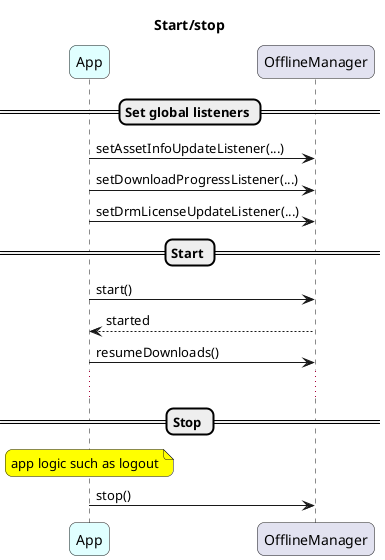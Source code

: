 @startuml Start-Stop
title Start/stop
skinparam backgroundColor transparent
skinparam roundCorner 14
skinparam NoteBackgroundColor #ffff00

participant App #lightcyan
participant OfflineManager as Offline


== Set global listeners ==
App->Offline: setAssetInfoUpdateListener(...)
App->Offline: setDownloadProgressListener(...)
App->Offline: setDrmLicenseUpdateListener(...)

== Start ==
App->Offline: start()
return started

App->Offline: resumeDownloads()

...

== Stop ==

note over App: app logic such as logout

App->Offline: stop()


@enduml

@startuml Download
title Download Flow
skinparam backgroundColor transparent
skinparam roundCorner 14
skinparam NoteBackgroundColor #ffff00


participant App #lightcyan
participant OfflineManager as Offline
participant OVPMediaOptions as MOP
participant MediaPrefs

== Add new entry ==
App->MOP: new(entryId, ks)
App->MOP: loadMedia(url, pid)
note over MOP: Contacts **Kaltura API**
return mediaEntry
App->Offline: addAsset(mediaEntry)
note over Offline: Selects a MediaSource that matches the device

== Set media prefs and load asset info ==
note over App: Set media download prefs

App->App: prefs = new MediaPrefs(videoBitrate, videoHeight, videoWidth,\n audioLangs, textLangs)


App->Offline: loadAssetDownloadInfo(entryId, prefs)
note over Offline: Contacts **Content Host**
note over Offline: Extracts available tracks, applies MediaPrefs

Offline->App: onTracksAvailable(entryId, available, selected, selector)
note over App: Inspect //available// and //selected//, optionally\n return a selection map
App->Offline: selectedTracksMap

Offline->App: onAssetInfoUpdated(entryId, assetInfo[**metadataLoaded**])
note over App: Now AssetInfo is updated with estimated\n size based on track selection

== Start the download ==
App->Offline: startAsset(entryId)
Offline->App: onAssetInfoUpdated(entryId, assetInfo[**started**])

loop downloading
Offline->App: onDownloadProgress(entryId, downloadedBytes, estimatedBytes)
note over App #tomato: **Note:** downloadedBytes may be bigger\n than estimatedBytes
end

== Download complete ==
Offline->App: onAssetInfoUpdated(entryId, assetInfo[**completed**])

@enduml

@startuml Playback
title Playback Flow
skinparam backgroundColor transparent
skinparam roundCorner 14
skinparam NoteBackgroundColor #ffff00

participant App #lightcyan
participant OfflineManager as Offline
participant KalturaPlayer as Player

== Retrieve downloaded entry ==
App->Offline: getAssetInfo(entryId)
return assetInfo

note over App: **assuming** assetInfo is not null

App->Offline: getLocalPlaybackEntry(entryId)
return mediaEntry

App->Player: setMedia(mediaEntry)
App->Player: play()

@enduml

@startuml DRM
title DRM handling
skinparam backgroundColor transparent
skinparam roundCorner 14
skinparam NoteBackgroundColor #ffff00

participant App #lightcyan
participant OfflineManager as Offline

== Install (part of Download Flow) ==
Offline->App: onLicenseInstall(entryId, totalTime, timeToRenew)

== Check status ==
App->Offline: getDrmStatus(entryId)
return assetDrmStatus

== Renew ==
App->Offline: renewAssetDrmLicense(entryId)
note over Offline: Contact Kaltura API and uDRM
Offline->App: onLicenseRenew(entryId, totalTime, timeToRenew)

== Remove ==
App->Offline: removeAsset(entryId)
note over Offline: this also removes the asset itself
Offline->App: onLicenseRemove

@enduml
